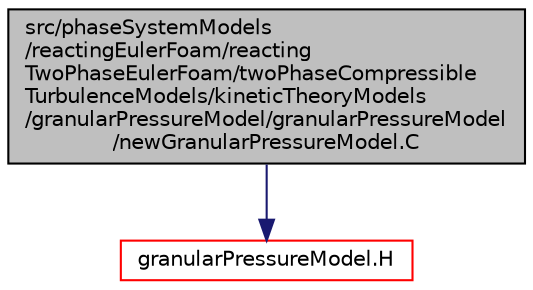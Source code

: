 digraph "src/phaseSystemModels/reactingEulerFoam/reactingTwoPhaseEulerFoam/twoPhaseCompressibleTurbulenceModels/kineticTheoryModels/granularPressureModel/granularPressureModel/newGranularPressureModel.C"
{
  bgcolor="transparent";
  edge [fontname="Helvetica",fontsize="10",labelfontname="Helvetica",labelfontsize="10"];
  node [fontname="Helvetica",fontsize="10",shape=record];
  Node1 [label="src/phaseSystemModels\l/reactingEulerFoam/reacting\lTwoPhaseEulerFoam/twoPhaseCompressible\lTurbulenceModels/kineticTheoryModels\l/granularPressureModel/granularPressureModel\l/newGranularPressureModel.C",height=0.2,width=0.4,color="black", fillcolor="grey75", style="filled" fontcolor="black"];
  Node1 -> Node2 [color="midnightblue",fontsize="10",style="solid",fontname="Helvetica"];
  Node2 [label="granularPressureModel.H",height=0.2,width=0.4,color="red",URL="$src_2phaseSystemModels_2reactingEulerFoam_2reactingTwoPhaseEulerFoam_2twoPhaseCompressibleTurbul63c50b8ea7831c4011b6ea7b5a20b524.html"];
}

